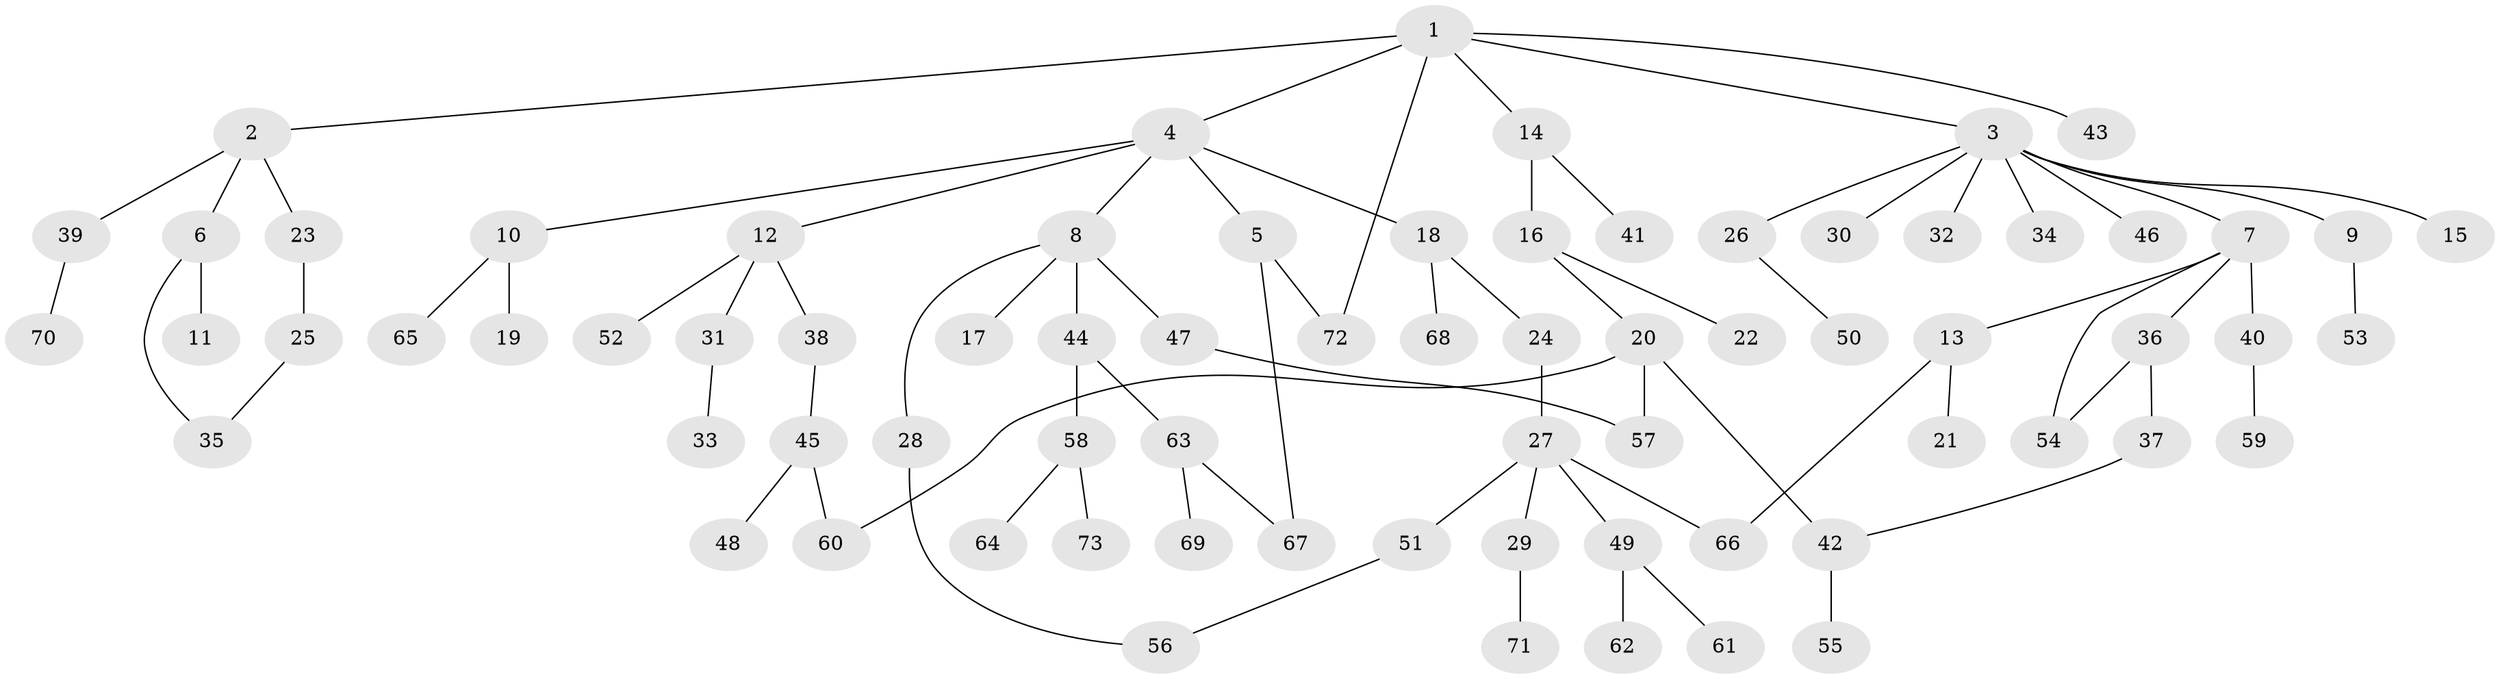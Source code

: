 // Generated by graph-tools (version 1.1) at 2025/25/03/09/25 03:25:32]
// undirected, 73 vertices, 81 edges
graph export_dot {
graph [start="1"]
  node [color=gray90,style=filled];
  1;
  2;
  3;
  4;
  5;
  6;
  7;
  8;
  9;
  10;
  11;
  12;
  13;
  14;
  15;
  16;
  17;
  18;
  19;
  20;
  21;
  22;
  23;
  24;
  25;
  26;
  27;
  28;
  29;
  30;
  31;
  32;
  33;
  34;
  35;
  36;
  37;
  38;
  39;
  40;
  41;
  42;
  43;
  44;
  45;
  46;
  47;
  48;
  49;
  50;
  51;
  52;
  53;
  54;
  55;
  56;
  57;
  58;
  59;
  60;
  61;
  62;
  63;
  64;
  65;
  66;
  67;
  68;
  69;
  70;
  71;
  72;
  73;
  1 -- 2;
  1 -- 3;
  1 -- 4;
  1 -- 14;
  1 -- 43;
  1 -- 72;
  2 -- 6;
  2 -- 23;
  2 -- 39;
  3 -- 7;
  3 -- 9;
  3 -- 15;
  3 -- 26;
  3 -- 30;
  3 -- 32;
  3 -- 34;
  3 -- 46;
  4 -- 5;
  4 -- 8;
  4 -- 10;
  4 -- 12;
  4 -- 18;
  5 -- 67;
  5 -- 72;
  6 -- 11;
  6 -- 35;
  7 -- 13;
  7 -- 36;
  7 -- 40;
  7 -- 54;
  8 -- 17;
  8 -- 28;
  8 -- 44;
  8 -- 47;
  9 -- 53;
  10 -- 19;
  10 -- 65;
  12 -- 31;
  12 -- 38;
  12 -- 52;
  13 -- 21;
  13 -- 66;
  14 -- 16;
  14 -- 41;
  16 -- 20;
  16 -- 22;
  18 -- 24;
  18 -- 68;
  20 -- 60;
  20 -- 42;
  20 -- 57;
  23 -- 25;
  24 -- 27;
  25 -- 35;
  26 -- 50;
  27 -- 29;
  27 -- 49;
  27 -- 51;
  27 -- 66;
  28 -- 56;
  29 -- 71;
  31 -- 33;
  36 -- 37;
  36 -- 54;
  37 -- 42;
  38 -- 45;
  39 -- 70;
  40 -- 59;
  42 -- 55;
  44 -- 58;
  44 -- 63;
  45 -- 48;
  45 -- 60;
  47 -- 57;
  49 -- 61;
  49 -- 62;
  51 -- 56;
  58 -- 64;
  58 -- 73;
  63 -- 69;
  63 -- 67;
}
